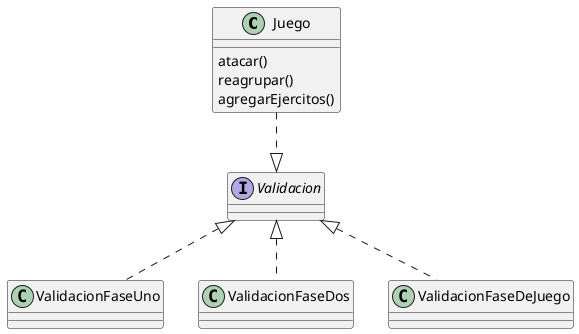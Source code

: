 @startuml
'https://plantuml.com/class-diagram


class Juego{
    atacar()
    reagrupar()
    agregarEjercitos()
}
interface Validacion
class ValidacionFaseUno
class ValidacionFaseDos
class ValidacionFaseDeJuego

Validacion <|.. ValidacionFaseUno
Validacion <|.. ValidacionFaseDos
Validacion <|.. ValidacionFaseDeJuego


Juego ..|> Validacion


@enduml